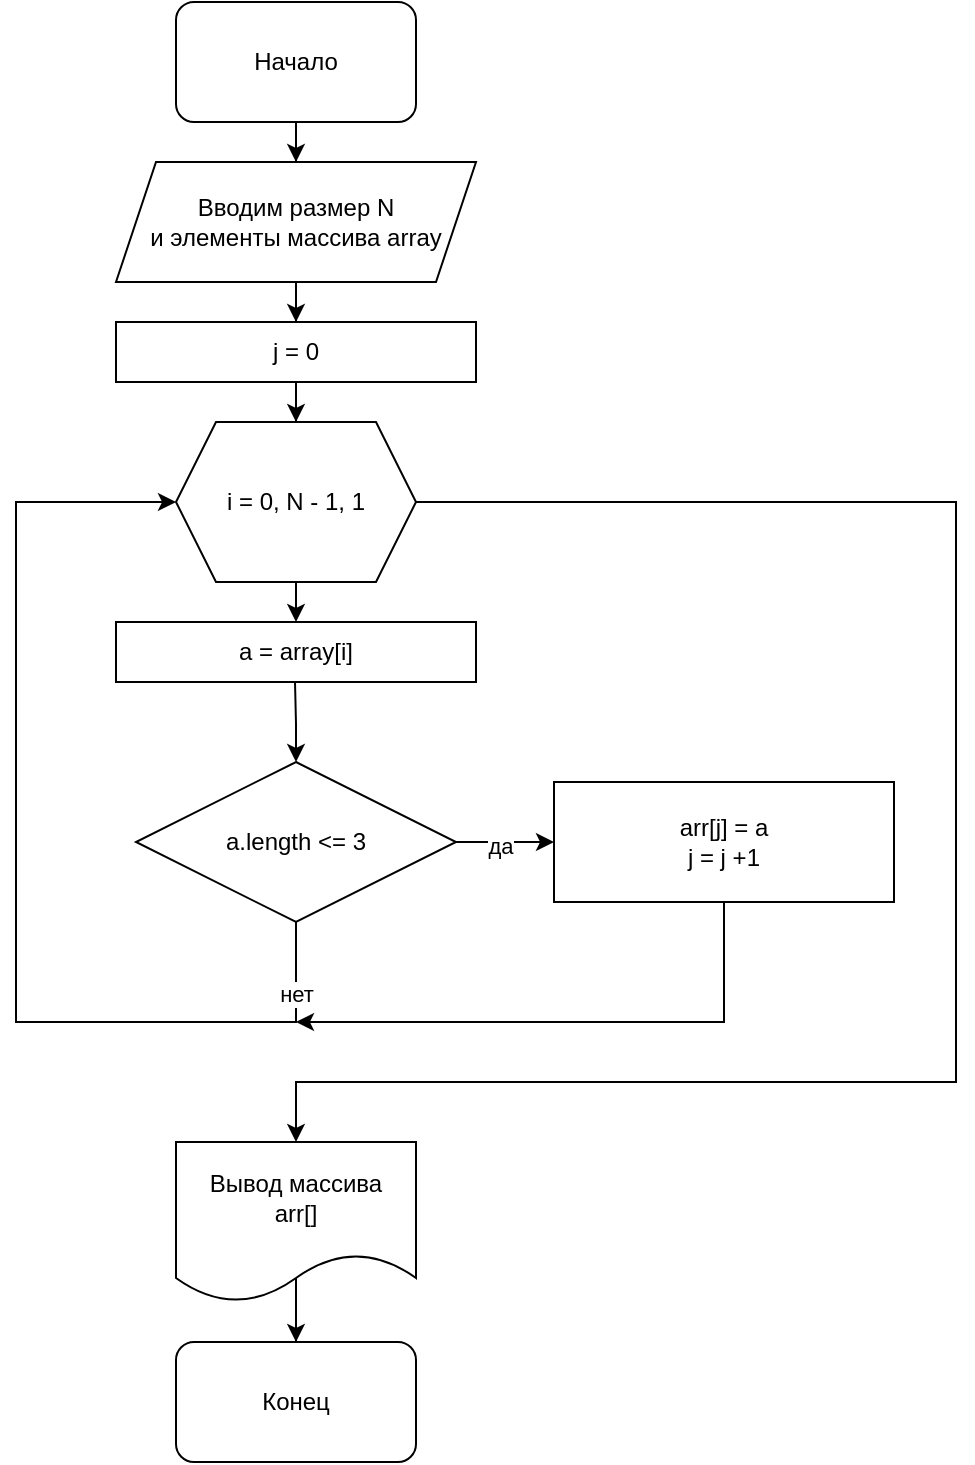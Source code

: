 <mxfile version="22.1.18" type="device">
  <diagram name="Страница — 1" id="XxKgwqvKOcxUv1AEUgw6">
    <mxGraphModel dx="1434" dy="780" grid="1" gridSize="10" guides="1" tooltips="1" connect="1" arrows="1" fold="1" page="1" pageScale="1" pageWidth="827" pageHeight="1169" math="0" shadow="0">
      <root>
        <mxCell id="0" />
        <mxCell id="1" parent="0" />
        <mxCell id="f5-FB3BAKCwX4qDpo-Po-8" value="" style="edgeStyle=orthogonalEdgeStyle;rounded=0;orthogonalLoop=1;jettySize=auto;html=1;exitX=0.5;exitY=1;exitDx=0;exitDy=0;" parent="1" edge="1" source="lTYLYftQuCIUhzUGXaSd-2">
          <mxGeometry relative="1" as="geometry">
            <mxPoint x="390" y="304" as="sourcePoint" />
            <mxPoint x="390" y="340" as="targetPoint" />
          </mxGeometry>
        </mxCell>
        <mxCell id="f5-FB3BAKCwX4qDpo-Po-7" value="" style="edgeStyle=orthogonalEdgeStyle;rounded=0;orthogonalLoop=1;jettySize=auto;html=1;" parent="1" source="MKsHwywWlf146A6aSE5Z-1" edge="1">
          <mxGeometry relative="1" as="geometry">
            <mxPoint x="390" y="130" as="targetPoint" />
          </mxGeometry>
        </mxCell>
        <mxCell id="f5-FB3BAKCwX4qDpo-Po-3" value="Начало" style="rounded=1;whiteSpace=wrap;html=1;" parent="1" vertex="1">
          <mxGeometry x="330" y="30" width="120" height="60" as="geometry" />
        </mxCell>
        <mxCell id="f5-FB3BAKCwX4qDpo-Po-6" value="Конец" style="rounded=1;whiteSpace=wrap;html=1;" parent="1" vertex="1">
          <mxGeometry x="330" y="700" width="120" height="60" as="geometry" />
        </mxCell>
        <mxCell id="f5-FB3BAKCwX4qDpo-Po-23" value="" style="edgeStyle=orthogonalEdgeStyle;rounded=0;orthogonalLoop=1;jettySize=auto;html=1;" parent="1" edge="1">
          <mxGeometry relative="1" as="geometry">
            <mxPoint x="390" y="410" as="targetPoint" />
            <mxPoint x="389.5" y="370" as="sourcePoint" />
          </mxGeometry>
        </mxCell>
        <mxCell id="Z5i9NfTAuH0AuRhZVzIP-17" value="" style="edgeStyle=orthogonalEdgeStyle;rounded=0;orthogonalLoop=1;jettySize=auto;html=1;" parent="1" source="lTYLYftQuCIUhzUGXaSd-1" edge="1">
          <mxGeometry relative="1" as="geometry">
            <mxPoint x="390" y="540" as="targetPoint" />
            <Array as="points">
              <mxPoint x="604" y="540" />
              <mxPoint x="390" y="540" />
            </Array>
          </mxGeometry>
        </mxCell>
        <mxCell id="lTYLYftQuCIUhzUGXaSd-1" value="&lt;font style=&quot;vertical-align: inherit;&quot;&gt;&lt;font style=&quot;vertical-align: inherit;&quot;&gt;arr[j] = a&lt;br style=&quot;border-color: var(--border-color);&quot;&gt;j = j +1&lt;br&gt;&lt;/font&gt;&lt;/font&gt;" style="rounded=0;whiteSpace=wrap;html=1;" parent="1" vertex="1">
          <mxGeometry x="519" y="420" width="170" height="60" as="geometry" />
        </mxCell>
        <mxCell id="lTYLYftQuCIUhzUGXaSd-2" value="&lt;font style=&quot;vertical-align: inherit;&quot;&gt;&lt;font style=&quot;vertical-align: inherit;&quot;&gt;&lt;font style=&quot;vertical-align: inherit;&quot;&gt;&lt;font style=&quot;vertical-align: inherit;&quot;&gt;&lt;font style=&quot;vertical-align: inherit;&quot;&gt;&lt;font style=&quot;vertical-align: inherit;&quot;&gt;&lt;font style=&quot;vertical-align: inherit;&quot;&gt;&lt;font style=&quot;vertical-align: inherit;&quot;&gt;&lt;font style=&quot;vertical-align: inherit;&quot;&gt;&lt;font style=&quot;vertical-align: inherit;&quot;&gt;&lt;font style=&quot;vertical-align: inherit;&quot;&gt;&lt;font style=&quot;vertical-align: inherit;&quot;&gt;&lt;font style=&quot;vertical-align: inherit;&quot;&gt;&lt;font style=&quot;vertical-align: inherit;&quot;&gt;&lt;font style=&quot;vertical-align: inherit;&quot;&gt;&lt;font style=&quot;vertical-align: inherit;&quot;&gt;&lt;font style=&quot;vertical-align: inherit;&quot;&gt;&lt;font style=&quot;vertical-align: inherit;&quot;&gt;j = 0&lt;/font&gt;&lt;/font&gt;&lt;/font&gt;&lt;/font&gt;&lt;/font&gt;&lt;/font&gt;&lt;/font&gt;&lt;/font&gt;&lt;/font&gt;&lt;/font&gt;&lt;/font&gt;&lt;/font&gt;&lt;br&gt;&lt;/font&gt;&lt;/font&gt;&lt;/font&gt;&lt;/font&gt;&lt;/font&gt;&lt;/font&gt;" style="rounded=0;whiteSpace=wrap;html=1;" parent="1" vertex="1">
          <mxGeometry x="300" y="190" width="180" height="30" as="geometry" />
        </mxCell>
        <mxCell id="Z5i9NfTAuH0AuRhZVzIP-13" value="" style="edgeStyle=orthogonalEdgeStyle;rounded=0;orthogonalLoop=1;jettySize=auto;html=1;exitX=0.5;exitY=0.838;exitDx=0;exitDy=0;exitPerimeter=0;" parent="1" source="lTYLYftQuCIUhzUGXaSd-6" target="f5-FB3BAKCwX4qDpo-Po-6" edge="1">
          <mxGeometry relative="1" as="geometry" />
        </mxCell>
        <mxCell id="lTYLYftQuCIUhzUGXaSd-6" value="Вывод массива &lt;br&gt;arr[]" style="shape=document;whiteSpace=wrap;html=1;boundedLbl=1;" parent="1" vertex="1">
          <mxGeometry x="330" y="600" width="120" height="80" as="geometry" />
        </mxCell>
        <mxCell id="lTYLYftQuCIUhzUGXaSd-8" value="" style="edgeStyle=orthogonalEdgeStyle;rounded=0;orthogonalLoop=1;jettySize=auto;html=1;" parent="1" source="lTYLYftQuCIUhzUGXaSd-7" target="lTYLYftQuCIUhzUGXaSd-1" edge="1">
          <mxGeometry relative="1" as="geometry" />
        </mxCell>
        <mxCell id="lTYLYftQuCIUhzUGXaSd-10" value="&lt;font style=&quot;vertical-align: inherit;&quot;&gt;&lt;font style=&quot;vertical-align: inherit;&quot;&gt;&lt;font style=&quot;vertical-align: inherit;&quot;&gt;&lt;font style=&quot;vertical-align: inherit;&quot;&gt;да&lt;/font&gt;&lt;/font&gt;&lt;/font&gt;&lt;/font&gt;" style="edgeLabel;html=1;align=center;verticalAlign=middle;resizable=0;points=[];" parent="lTYLYftQuCIUhzUGXaSd-8" vertex="1" connectable="0">
          <mxGeometry x="-0.12" y="-2" relative="1" as="geometry">
            <mxPoint as="offset" />
          </mxGeometry>
        </mxCell>
        <mxCell id="MKsHwywWlf146A6aSE5Z-14" value="" style="edgeStyle=orthogonalEdgeStyle;rounded=0;orthogonalLoop=1;jettySize=auto;html=1;entryX=0;entryY=0.5;entryDx=0;entryDy=0;exitX=0.5;exitY=1;exitDx=0;exitDy=0;" edge="1" parent="1" source="lTYLYftQuCIUhzUGXaSd-7" target="MKsHwywWlf146A6aSE5Z-4">
          <mxGeometry relative="1" as="geometry">
            <mxPoint x="410" y="520" as="sourcePoint" />
            <mxPoint x="330" y="560" as="targetPoint" />
            <Array as="points">
              <mxPoint x="390" y="540" />
              <mxPoint x="250" y="540" />
              <mxPoint x="250" y="280" />
            </Array>
          </mxGeometry>
        </mxCell>
        <mxCell id="MKsHwywWlf146A6aSE5Z-15" value="нет" style="edgeLabel;html=1;align=center;verticalAlign=middle;resizable=0;points=[];" vertex="1" connectable="0" parent="MKsHwywWlf146A6aSE5Z-14">
          <mxGeometry x="-0.865" relative="1" as="geometry">
            <mxPoint as="offset" />
          </mxGeometry>
        </mxCell>
        <mxCell id="lTYLYftQuCIUhzUGXaSd-7" value="&lt;font style=&quot;vertical-align: inherit;&quot;&gt;&lt;font style=&quot;vertical-align: inherit;&quot;&gt;&lt;font style=&quot;vertical-align: inherit;&quot;&gt;&lt;font style=&quot;vertical-align: inherit;&quot;&gt;a.length &amp;lt;= 3&lt;/font&gt;&lt;/font&gt;&lt;/font&gt;&lt;/font&gt;" style="rhombus;whiteSpace=wrap;html=1;" parent="1" vertex="1">
          <mxGeometry x="310" y="410" width="160" height="80" as="geometry" />
        </mxCell>
        <mxCell id="MKsHwywWlf146A6aSE5Z-2" value="" style="edgeStyle=orthogonalEdgeStyle;rounded=0;orthogonalLoop=1;jettySize=auto;html=1;" edge="1" parent="1" source="f5-FB3BAKCwX4qDpo-Po-3" target="MKsHwywWlf146A6aSE5Z-1">
          <mxGeometry relative="1" as="geometry">
            <mxPoint x="390" y="130" as="targetPoint" />
            <mxPoint x="390" y="90" as="sourcePoint" />
          </mxGeometry>
        </mxCell>
        <mxCell id="MKsHwywWlf146A6aSE5Z-3" value="" style="edgeStyle=orthogonalEdgeStyle;rounded=0;orthogonalLoop=1;jettySize=auto;html=1;" edge="1" parent="1" source="MKsHwywWlf146A6aSE5Z-1" target="lTYLYftQuCIUhzUGXaSd-2">
          <mxGeometry relative="1" as="geometry" />
        </mxCell>
        <mxCell id="MKsHwywWlf146A6aSE5Z-1" value="Вводим размер N&lt;br&gt;и элементы массива array" style="shape=parallelogram;perimeter=parallelogramPerimeter;whiteSpace=wrap;html=1;fixedSize=1;" vertex="1" parent="1">
          <mxGeometry x="300" y="110" width="180" height="60" as="geometry" />
        </mxCell>
        <mxCell id="MKsHwywWlf146A6aSE5Z-8" style="edgeStyle=orthogonalEdgeStyle;rounded=0;orthogonalLoop=1;jettySize=auto;html=1;" edge="1" parent="1" source="MKsHwywWlf146A6aSE5Z-4">
          <mxGeometry relative="1" as="geometry">
            <mxPoint x="390" y="240" as="targetPoint" />
          </mxGeometry>
        </mxCell>
        <mxCell id="MKsHwywWlf146A6aSE5Z-17" value="" style="edgeStyle=orthogonalEdgeStyle;rounded=0;orthogonalLoop=1;jettySize=auto;html=1;exitX=1;exitY=0.5;exitDx=0;exitDy=0;entryX=0.5;entryY=0;entryDx=0;entryDy=0;" edge="1" parent="1" source="MKsHwywWlf146A6aSE5Z-4">
          <mxGeometry relative="1" as="geometry">
            <mxPoint x="390" y="600" as="targetPoint" />
            <Array as="points">
              <mxPoint x="720" y="280" />
              <mxPoint x="720" y="570" />
              <mxPoint x="390" y="570" />
            </Array>
          </mxGeometry>
        </mxCell>
        <mxCell id="MKsHwywWlf146A6aSE5Z-4" value="i = 0, N - 1, 1" style="shape=hexagon;perimeter=hexagonPerimeter2;whiteSpace=wrap;html=1;fixedSize=1;" vertex="1" parent="1">
          <mxGeometry x="330" y="240" width="120" height="80" as="geometry" />
        </mxCell>
        <mxCell id="MKsHwywWlf146A6aSE5Z-9" value="&lt;font style=&quot;vertical-align: inherit;&quot;&gt;&lt;font style=&quot;vertical-align: inherit;&quot;&gt;&lt;font style=&quot;vertical-align: inherit;&quot;&gt;&lt;font style=&quot;vertical-align: inherit;&quot;&gt;&lt;font style=&quot;vertical-align: inherit;&quot;&gt;&lt;font style=&quot;vertical-align: inherit;&quot;&gt;&lt;font style=&quot;vertical-align: inherit;&quot;&gt;&lt;font style=&quot;vertical-align: inherit;&quot;&gt;&lt;font style=&quot;vertical-align: inherit;&quot;&gt;&lt;font style=&quot;vertical-align: inherit;&quot;&gt;&lt;font style=&quot;vertical-align: inherit;&quot;&gt;&lt;font style=&quot;vertical-align: inherit;&quot;&gt;&lt;font style=&quot;vertical-align: inherit;&quot;&gt;&lt;font style=&quot;vertical-align: inherit;&quot;&gt;&lt;font style=&quot;vertical-align: inherit;&quot;&gt;&lt;font style=&quot;vertical-align: inherit;&quot;&gt;&lt;font style=&quot;vertical-align: inherit;&quot;&gt;&lt;font style=&quot;vertical-align: inherit;&quot;&gt;a = array[i]&lt;/font&gt;&lt;/font&gt;&lt;/font&gt;&lt;/font&gt;&lt;/font&gt;&lt;/font&gt;&lt;/font&gt;&lt;/font&gt;&lt;/font&gt;&lt;/font&gt;&lt;/font&gt;&lt;/font&gt;&lt;br&gt;&lt;/font&gt;&lt;/font&gt;&lt;/font&gt;&lt;/font&gt;&lt;/font&gt;&lt;/font&gt;" style="rounded=0;whiteSpace=wrap;html=1;" vertex="1" parent="1">
          <mxGeometry x="300" y="340" width="180" height="30" as="geometry" />
        </mxCell>
      </root>
    </mxGraphModel>
  </diagram>
</mxfile>
